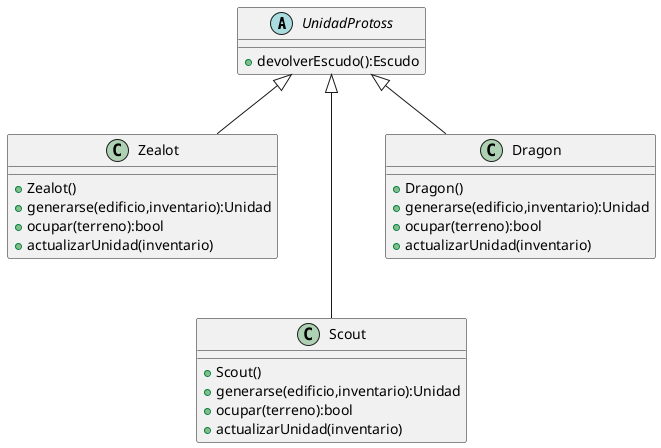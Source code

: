 @startuml
abstract UnidadProtoss{
+devolverEscudo():Escudo
}

class Zealot{
+Zealot()
+generarse(edificio,inventario):Unidad
+ocupar(terreno):bool
+actualizarUnidad(inventario)
}

class Scout{
+Scout()
+generarse(edificio,inventario):Unidad
+ocupar(terreno):bool
+actualizarUnidad(inventario)
}

class Dragon{
+Dragon()
+generarse(edificio,inventario):Unidad
+ocupar(terreno):bool
+actualizarUnidad(inventario)
}
UnidadProtoss <|-- Zealot
UnidadProtoss <|--- Scout
UnidadProtoss <|-- Dragon
@enduml
